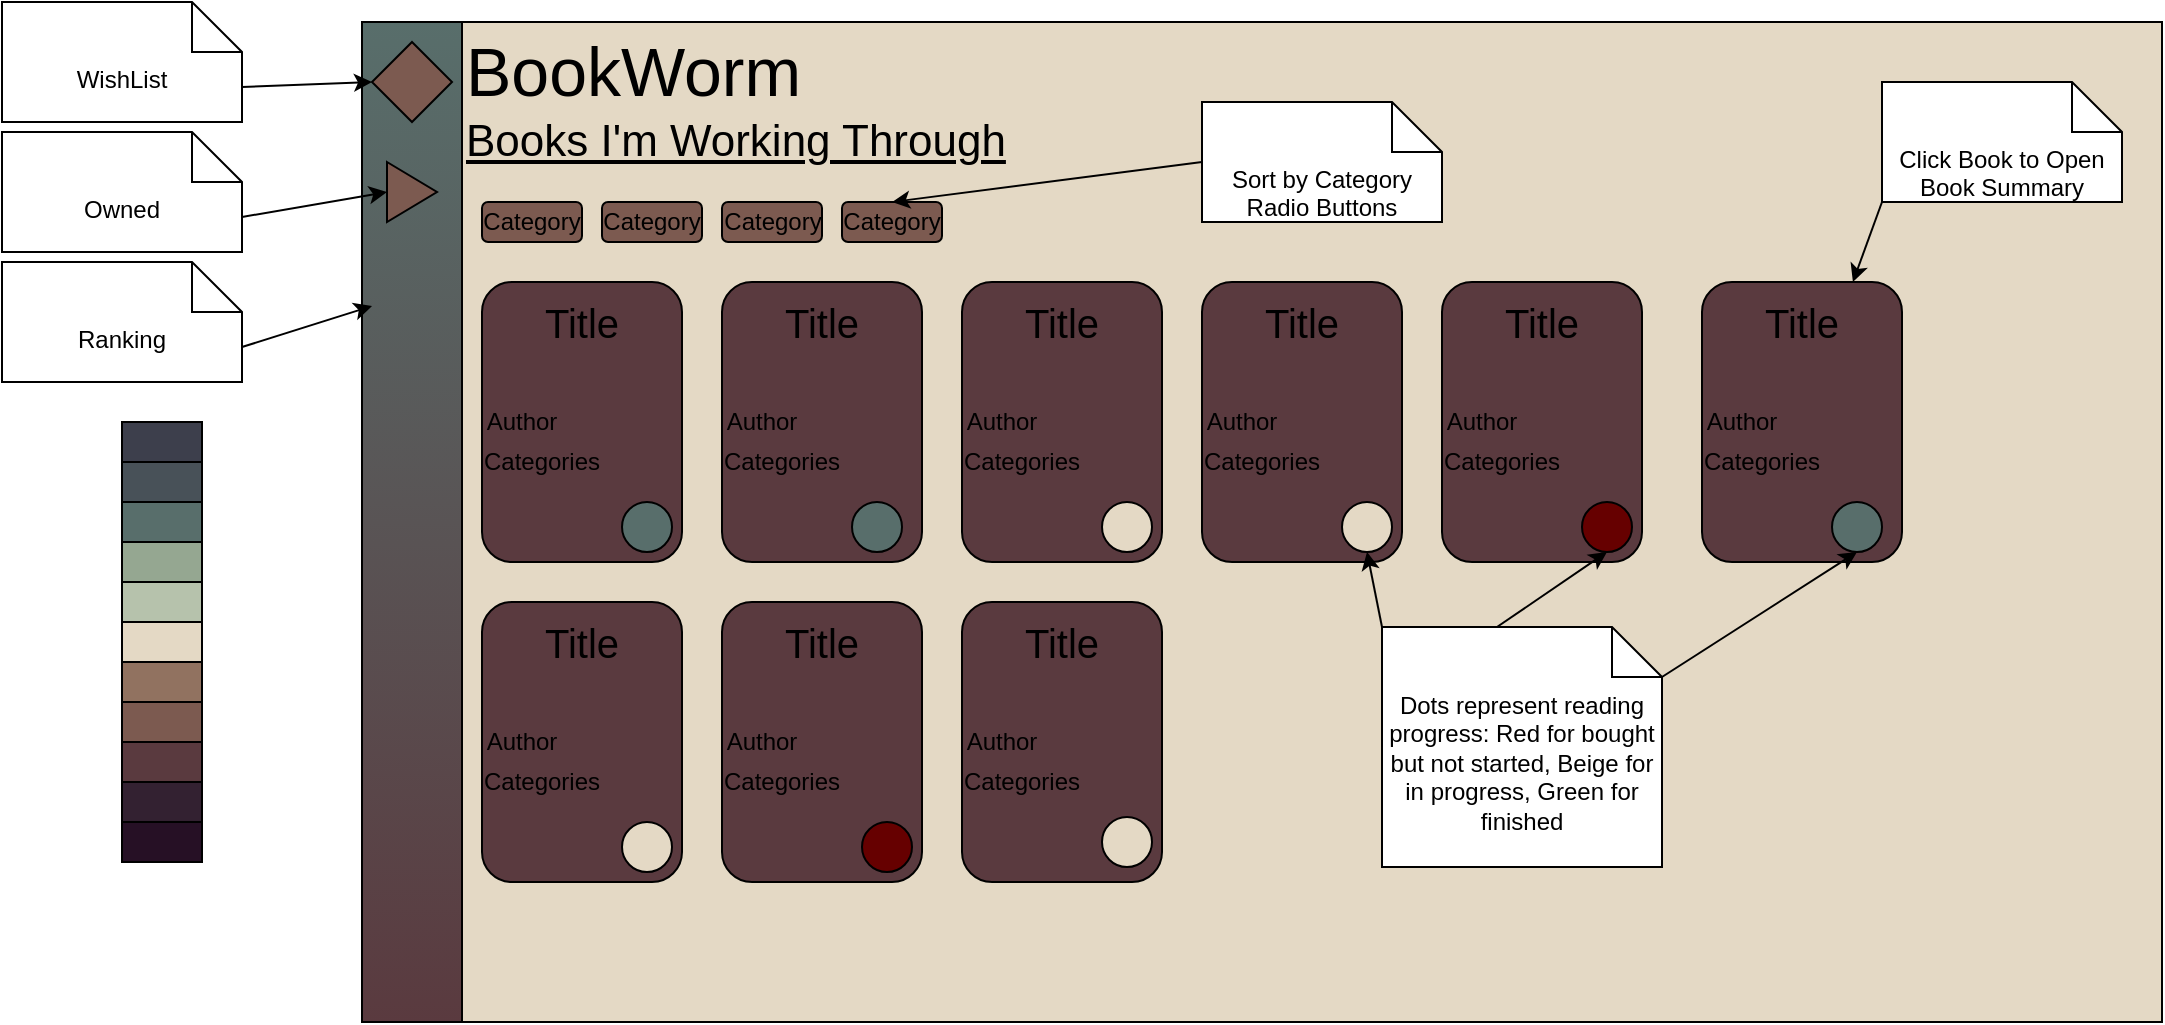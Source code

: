 <mxfile version="13.9.9" type="device"><diagram id="CptaTpy7Moo9n8Bu0WbH" name="Page-1"><mxGraphModel dx="2148" dy="665" grid="1" gridSize="10" guides="1" tooltips="1" connect="1" arrows="1" fold="1" page="1" pageScale="1" pageWidth="850" pageHeight="1100" math="0" shadow="0"><root><mxCell id="0"/><mxCell id="1" parent="0"/><mxCell id="3V5e5Vp1G81NT-0HTs4x-1" value="" style="whiteSpace=wrap;html=1;fillColor=#E4D9C5;" parent="1" vertex="1"><mxGeometry x="40" y="40" width="900" height="500" as="geometry"/></mxCell><mxCell id="3V5e5Vp1G81NT-0HTs4x-2" value="" style="rounded=0;whiteSpace=wrap;html=1;fillColor=#586E6B;gradientColor=#5A3A3F;" parent="1" vertex="1"><mxGeometry x="40" y="40" width="50" height="500" as="geometry"/></mxCell><mxCell id="3V5e5Vp1G81NT-0HTs4x-3" value="&lt;font style=&quot;font-size: 34px&quot;&gt;BookWorm&lt;/font&gt;" style="text;html=1;strokeColor=none;fillColor=none;align=left;verticalAlign=middle;whiteSpace=wrap;rounded=0;" parent="1" vertex="1"><mxGeometry x="90" y="40" width="200" height="50" as="geometry"/></mxCell><mxCell id="3V5e5Vp1G81NT-0HTs4x-4" value="&lt;font style=&quot;font-size: 22px&quot;&gt;&lt;u&gt;Books I'm Working Through&lt;/u&gt;&lt;/font&gt;" style="text;html=1;strokeColor=none;fillColor=none;align=left;verticalAlign=middle;whiteSpace=wrap;rounded=0;" parent="1" vertex="1"><mxGeometry x="90" y="90" width="320" height="20" as="geometry"/></mxCell><mxCell id="3V5e5Vp1G81NT-0HTs4x-5" value="" style="rounded=1;whiteSpace=wrap;html=1;fillColor=#5A3A3F;" parent="1" vertex="1"><mxGeometry x="100" y="170" width="100" height="140" as="geometry"/></mxCell><mxCell id="3V5e5Vp1G81NT-0HTs4x-6" value="" style="rounded=1;whiteSpace=wrap;html=1;fillColor=#7C5A50;" parent="1" vertex="1"><mxGeometry x="100" y="130" width="50" height="20" as="geometry"/></mxCell><mxCell id="3V5e5Vp1G81NT-0HTs4x-7" value="" style="rounded=1;whiteSpace=wrap;html=1;fillColor=#7C5A50;" parent="1" vertex="1"><mxGeometry x="160" y="130" width="50" height="20" as="geometry"/></mxCell><mxCell id="3V5e5Vp1G81NT-0HTs4x-8" value="" style="rounded=1;whiteSpace=wrap;html=1;fillColor=#7C5A50;" parent="1" vertex="1"><mxGeometry x="220" y="130" width="50" height="20" as="geometry"/></mxCell><mxCell id="3V5e5Vp1G81NT-0HTs4x-9" value="" style="rounded=1;whiteSpace=wrap;html=1;fillColor=#7C5A50;" parent="1" vertex="1"><mxGeometry x="280" y="130" width="50" height="20" as="geometry"/></mxCell><mxCell id="3V5e5Vp1G81NT-0HTs4x-10" value="Category" style="text;html=1;strokeColor=none;fillColor=none;align=center;verticalAlign=middle;whiteSpace=wrap;rounded=0;" parent="1" vertex="1"><mxGeometry x="105" y="130" width="40" height="20" as="geometry"/></mxCell><mxCell id="3V5e5Vp1G81NT-0HTs4x-11" value="Category" style="text;html=1;strokeColor=none;fillColor=none;align=center;verticalAlign=middle;whiteSpace=wrap;rounded=0;" parent="1" vertex="1"><mxGeometry x="165" y="130" width="40" height="20" as="geometry"/></mxCell><mxCell id="3V5e5Vp1G81NT-0HTs4x-12" value="Category" style="text;html=1;strokeColor=none;fillColor=none;align=center;verticalAlign=middle;whiteSpace=wrap;rounded=0;" parent="1" vertex="1"><mxGeometry x="222.5" y="130" width="45" height="20" as="geometry"/></mxCell><mxCell id="3V5e5Vp1G81NT-0HTs4x-13" value="Category" style="text;html=1;strokeColor=none;fillColor=none;align=center;verticalAlign=middle;whiteSpace=wrap;rounded=0;" parent="1" vertex="1"><mxGeometry x="285" y="130" width="40" height="20" as="geometry"/></mxCell><mxCell id="3V5e5Vp1G81NT-0HTs4x-14" value="&lt;font style=&quot;font-size: 20px&quot;&gt;Title&lt;/font&gt;" style="text;html=1;strokeColor=none;fillColor=none;align=center;verticalAlign=middle;whiteSpace=wrap;rounded=0;" parent="1" vertex="1"><mxGeometry x="130" y="180" width="40" height="20" as="geometry"/></mxCell><mxCell id="3V5e5Vp1G81NT-0HTs4x-15" value="Author" style="text;html=1;strokeColor=none;fillColor=none;align=center;verticalAlign=middle;whiteSpace=wrap;rounded=0;" parent="1" vertex="1"><mxGeometry x="100" y="230" width="40" height="20" as="geometry"/></mxCell><mxCell id="3V5e5Vp1G81NT-0HTs4x-16" value="Categories" style="text;html=1;strokeColor=none;fillColor=none;align=center;verticalAlign=middle;whiteSpace=wrap;rounded=0;" parent="1" vertex="1"><mxGeometry x="110" y="250" width="40" height="20" as="geometry"/></mxCell><mxCell id="3V5e5Vp1G81NT-0HTs4x-18" value="" style="rounded=1;whiteSpace=wrap;html=1;fillColor=#5A3A3F;" parent="1" vertex="1"><mxGeometry x="220" y="170" width="100" height="140" as="geometry"/></mxCell><mxCell id="3V5e5Vp1G81NT-0HTs4x-19" value="&lt;font style=&quot;font-size: 20px&quot;&gt;Title&lt;/font&gt;" style="text;html=1;strokeColor=none;fillColor=none;align=center;verticalAlign=middle;whiteSpace=wrap;rounded=0;" parent="1" vertex="1"><mxGeometry x="250" y="180" width="40" height="20" as="geometry"/></mxCell><mxCell id="3V5e5Vp1G81NT-0HTs4x-20" value="Author" style="text;html=1;strokeColor=none;fillColor=none;align=center;verticalAlign=middle;whiteSpace=wrap;rounded=0;" parent="1" vertex="1"><mxGeometry x="220" y="230" width="40" height="20" as="geometry"/></mxCell><mxCell id="3V5e5Vp1G81NT-0HTs4x-21" value="Categories" style="text;html=1;strokeColor=none;fillColor=none;align=center;verticalAlign=middle;whiteSpace=wrap;rounded=0;" parent="1" vertex="1"><mxGeometry x="230" y="250" width="40" height="20" as="geometry"/></mxCell><mxCell id="3V5e5Vp1G81NT-0HTs4x-23" value="" style="rounded=1;whiteSpace=wrap;html=1;fillColor=#5A3A3F;" parent="1" vertex="1"><mxGeometry x="340" y="170" width="100" height="140" as="geometry"/></mxCell><mxCell id="3V5e5Vp1G81NT-0HTs4x-24" value="&lt;font style=&quot;font-size: 20px&quot;&gt;Title&lt;/font&gt;" style="text;html=1;strokeColor=none;fillColor=none;align=center;verticalAlign=middle;whiteSpace=wrap;rounded=0;" parent="1" vertex="1"><mxGeometry x="370" y="180" width="40" height="20" as="geometry"/></mxCell><mxCell id="3V5e5Vp1G81NT-0HTs4x-25" value="Author" style="text;html=1;strokeColor=none;fillColor=none;align=center;verticalAlign=middle;whiteSpace=wrap;rounded=0;" parent="1" vertex="1"><mxGeometry x="340" y="230" width="40" height="20" as="geometry"/></mxCell><mxCell id="3V5e5Vp1G81NT-0HTs4x-26" value="Categories" style="text;html=1;strokeColor=none;fillColor=none;align=center;verticalAlign=middle;whiteSpace=wrap;rounded=0;" parent="1" vertex="1"><mxGeometry x="350" y="250" width="40" height="20" as="geometry"/></mxCell><mxCell id="3V5e5Vp1G81NT-0HTs4x-28" value="" style="rounded=1;whiteSpace=wrap;html=1;fillColor=#5A3A3F;" parent="1" vertex="1"><mxGeometry x="460" y="170" width="100" height="140" as="geometry"/></mxCell><mxCell id="3V5e5Vp1G81NT-0HTs4x-29" value="&lt;font style=&quot;font-size: 20px&quot;&gt;Title&lt;/font&gt;" style="text;html=1;strokeColor=none;fillColor=none;align=center;verticalAlign=middle;whiteSpace=wrap;rounded=0;" parent="1" vertex="1"><mxGeometry x="490" y="180" width="40" height="20" as="geometry"/></mxCell><mxCell id="3V5e5Vp1G81NT-0HTs4x-30" value="Author" style="text;html=1;strokeColor=none;fillColor=none;align=center;verticalAlign=middle;whiteSpace=wrap;rounded=0;" parent="1" vertex="1"><mxGeometry x="460" y="230" width="40" height="20" as="geometry"/></mxCell><mxCell id="3V5e5Vp1G81NT-0HTs4x-31" value="Categories" style="text;html=1;strokeColor=none;fillColor=none;align=center;verticalAlign=middle;whiteSpace=wrap;rounded=0;" parent="1" vertex="1"><mxGeometry x="470" y="250" width="40" height="20" as="geometry"/></mxCell><mxCell id="3V5e5Vp1G81NT-0HTs4x-33" value="" style="rounded=1;whiteSpace=wrap;html=1;fillColor=#5A3A3F;" parent="1" vertex="1"><mxGeometry x="580" y="170" width="100" height="140" as="geometry"/></mxCell><mxCell id="3V5e5Vp1G81NT-0HTs4x-34" value="&lt;font style=&quot;font-size: 20px&quot;&gt;Title&lt;/font&gt;" style="text;html=1;strokeColor=none;fillColor=none;align=center;verticalAlign=middle;whiteSpace=wrap;rounded=0;" parent="1" vertex="1"><mxGeometry x="610" y="180" width="40" height="20" as="geometry"/></mxCell><mxCell id="3V5e5Vp1G81NT-0HTs4x-35" value="Author" style="text;html=1;strokeColor=none;fillColor=none;align=center;verticalAlign=middle;whiteSpace=wrap;rounded=0;" parent="1" vertex="1"><mxGeometry x="580" y="230" width="40" height="20" as="geometry"/></mxCell><mxCell id="3V5e5Vp1G81NT-0HTs4x-36" value="Categories" style="text;html=1;strokeColor=none;fillColor=none;align=center;verticalAlign=middle;whiteSpace=wrap;rounded=0;" parent="1" vertex="1"><mxGeometry x="590" y="250" width="40" height="20" as="geometry"/></mxCell><mxCell id="3V5e5Vp1G81NT-0HTs4x-38" value="" style="rounded=1;whiteSpace=wrap;html=1;fillColor=#5A3A3F;" parent="1" vertex="1"><mxGeometry x="710" y="170" width="100" height="140" as="geometry"/></mxCell><mxCell id="3V5e5Vp1G81NT-0HTs4x-39" value="&lt;font style=&quot;font-size: 20px&quot;&gt;Title&lt;/font&gt;" style="text;html=1;strokeColor=none;fillColor=none;align=center;verticalAlign=middle;whiteSpace=wrap;rounded=0;" parent="1" vertex="1"><mxGeometry x="740" y="180" width="40" height="20" as="geometry"/></mxCell><mxCell id="3V5e5Vp1G81NT-0HTs4x-40" value="Author" style="text;html=1;strokeColor=none;fillColor=none;align=center;verticalAlign=middle;whiteSpace=wrap;rounded=0;" parent="1" vertex="1"><mxGeometry x="710" y="230" width="40" height="20" as="geometry"/></mxCell><mxCell id="3V5e5Vp1G81NT-0HTs4x-41" value="Categories" style="text;html=1;strokeColor=none;fillColor=none;align=center;verticalAlign=middle;whiteSpace=wrap;rounded=0;" parent="1" vertex="1"><mxGeometry x="720" y="250" width="40" height="20" as="geometry"/></mxCell><mxCell id="3V5e5Vp1G81NT-0HTs4x-43" value="" style="rounded=1;whiteSpace=wrap;html=1;fillColor=#5A3A3F;" parent="1" vertex="1"><mxGeometry x="100" y="330" width="100" height="140" as="geometry"/></mxCell><mxCell id="3V5e5Vp1G81NT-0HTs4x-44" value="&lt;font style=&quot;font-size: 20px&quot;&gt;Title&lt;/font&gt;" style="text;html=1;strokeColor=none;fillColor=none;align=center;verticalAlign=middle;whiteSpace=wrap;rounded=0;" parent="1" vertex="1"><mxGeometry x="130" y="340" width="40" height="20" as="geometry"/></mxCell><mxCell id="3V5e5Vp1G81NT-0HTs4x-45" value="Author" style="text;html=1;strokeColor=none;fillColor=none;align=center;verticalAlign=middle;whiteSpace=wrap;rounded=0;" parent="1" vertex="1"><mxGeometry x="100" y="390" width="40" height="20" as="geometry"/></mxCell><mxCell id="3V5e5Vp1G81NT-0HTs4x-46" value="Categories" style="text;html=1;strokeColor=none;fillColor=none;align=center;verticalAlign=middle;whiteSpace=wrap;rounded=0;" parent="1" vertex="1"><mxGeometry x="110" y="410" width="40" height="20" as="geometry"/></mxCell><mxCell id="3V5e5Vp1G81NT-0HTs4x-48" value="" style="rounded=1;whiteSpace=wrap;html=1;fillColor=#5A3A3F;" parent="1" vertex="1"><mxGeometry x="220" y="330" width="100" height="140" as="geometry"/></mxCell><mxCell id="3V5e5Vp1G81NT-0HTs4x-49" value="&lt;font style=&quot;font-size: 20px&quot;&gt;Title&lt;/font&gt;" style="text;html=1;strokeColor=none;fillColor=none;align=center;verticalAlign=middle;whiteSpace=wrap;rounded=0;" parent="1" vertex="1"><mxGeometry x="250" y="340" width="40" height="20" as="geometry"/></mxCell><mxCell id="3V5e5Vp1G81NT-0HTs4x-50" value="Author" style="text;html=1;strokeColor=none;fillColor=none;align=center;verticalAlign=middle;whiteSpace=wrap;rounded=0;" parent="1" vertex="1"><mxGeometry x="220" y="390" width="40" height="20" as="geometry"/></mxCell><mxCell id="3V5e5Vp1G81NT-0HTs4x-51" value="Categories" style="text;html=1;strokeColor=none;fillColor=none;align=center;verticalAlign=middle;whiteSpace=wrap;rounded=0;" parent="1" vertex="1"><mxGeometry x="230" y="410" width="40" height="20" as="geometry"/></mxCell><mxCell id="3V5e5Vp1G81NT-0HTs4x-53" value="" style="rounded=1;whiteSpace=wrap;html=1;fillColor=#5A3A3F;" parent="1" vertex="1"><mxGeometry x="340" y="330" width="100" height="140" as="geometry"/></mxCell><mxCell id="3V5e5Vp1G81NT-0HTs4x-54" value="&lt;font style=&quot;font-size: 20px&quot;&gt;Title&lt;/font&gt;" style="text;html=1;strokeColor=none;fillColor=none;align=center;verticalAlign=middle;whiteSpace=wrap;rounded=0;" parent="1" vertex="1"><mxGeometry x="370" y="340" width="40" height="20" as="geometry"/></mxCell><mxCell id="3V5e5Vp1G81NT-0HTs4x-55" value="Author" style="text;html=1;strokeColor=none;fillColor=none;align=center;verticalAlign=middle;whiteSpace=wrap;rounded=0;" parent="1" vertex="1"><mxGeometry x="340" y="390" width="40" height="20" as="geometry"/></mxCell><mxCell id="3V5e5Vp1G81NT-0HTs4x-56" value="Categories" style="text;html=1;strokeColor=none;fillColor=none;align=center;verticalAlign=middle;whiteSpace=wrap;rounded=0;" parent="1" vertex="1"><mxGeometry x="350" y="410" width="40" height="20" as="geometry"/></mxCell><mxCell id="3V5e5Vp1G81NT-0HTs4x-60" value="" style="rhombus;whiteSpace=wrap;html=1;fillColor=#7C5A50;" parent="1" vertex="1"><mxGeometry x="45" y="50" width="40" height="40" as="geometry"/></mxCell><mxCell id="3V5e5Vp1G81NT-0HTs4x-61" value="" style="triangle;whiteSpace=wrap;html=1;fillColor=#7C5A50;" parent="1" vertex="1"><mxGeometry x="52.5" y="110" width="25" height="30" as="geometry"/></mxCell><mxCell id="3V5e5Vp1G81NT-0HTs4x-62" value="" style="shape=image;html=1;verticalAlign=top;verticalLabelPosition=bottom;labelBackgroundColor=#7C5A50;imageAspect=0;aspect=fixed;image=https://cdn0.iconfinder.com/data/icons/neu-game/24/game_leaderboard_rank_ranking_competition-128.png;fillColor=#784B2E;labelBorderColor=#5A3A3F;fontColor=#7C5A50;" parent="1" vertex="1"><mxGeometry x="45" y="152" width="40" height="40" as="geometry"/></mxCell><mxCell id="3V5e5Vp1G81NT-0HTs4x-63" value="Ranking" style="shape=note2;boundedLbl=1;whiteSpace=wrap;html=1;size=25;verticalAlign=top;align=center;fillColor=#FFFFFF;" parent="1" vertex="1"><mxGeometry x="-140" y="160" width="120" height="60" as="geometry"/></mxCell><mxCell id="3V5e5Vp1G81NT-0HTs4x-64" value="Owned" style="shape=note2;boundedLbl=1;whiteSpace=wrap;html=1;size=25;verticalAlign=top;align=center;fillColor=#FFFFFF;" parent="1" vertex="1"><mxGeometry x="-140" y="95" width="120" height="60" as="geometry"/></mxCell><mxCell id="3V5e5Vp1G81NT-0HTs4x-65" value="WishList" style="shape=note2;boundedLbl=1;whiteSpace=wrap;html=1;size=25;verticalAlign=top;align=center;fillColor=#FFFFFF;" parent="1" vertex="1"><mxGeometry x="-140" y="30" width="120" height="60" as="geometry"/></mxCell><mxCell id="3V5e5Vp1G81NT-0HTs4x-67" value="Sort by Category Radio Buttons" style="shape=note2;boundedLbl=1;whiteSpace=wrap;html=1;size=25;verticalAlign=top;align=center;fillColor=#FFFFFF;" parent="1" vertex="1"><mxGeometry x="460" y="80" width="120" height="60" as="geometry"/></mxCell><mxCell id="3V5e5Vp1G81NT-0HTs4x-69" value="" style="endArrow=classic;html=1;exitX=0;exitY=0;exitDx=120;exitDy=42.5;exitPerimeter=0;entryX=0;entryY=0.5;entryDx=0;entryDy=0;" parent="1" source="3V5e5Vp1G81NT-0HTs4x-65" target="3V5e5Vp1G81NT-0HTs4x-60" edge="1"><mxGeometry width="50" height="50" relative="1" as="geometry"><mxPoint x="480" y="340" as="sourcePoint"/><mxPoint x="530" y="290" as="targetPoint"/></mxGeometry></mxCell><mxCell id="3V5e5Vp1G81NT-0HTs4x-70" value="" style="endArrow=classic;html=1;exitX=0;exitY=0;exitDx=120;exitDy=42.5;exitPerimeter=0;entryX=0;entryY=0.5;entryDx=0;entryDy=0;" parent="1" source="3V5e5Vp1G81NT-0HTs4x-64" target="3V5e5Vp1G81NT-0HTs4x-61" edge="1"><mxGeometry width="50" height="50" relative="1" as="geometry"><mxPoint x="-10" y="82.5" as="sourcePoint"/><mxPoint x="55" y="80" as="targetPoint"/></mxGeometry></mxCell><mxCell id="3V5e5Vp1G81NT-0HTs4x-71" value="" style="endArrow=classic;html=1;exitX=0;exitY=0;exitDx=120;exitDy=42.5;exitPerimeter=0;entryX=0;entryY=0.75;entryDx=0;entryDy=0;" parent="1" source="3V5e5Vp1G81NT-0HTs4x-63" target="3V5e5Vp1G81NT-0HTs4x-62" edge="1"><mxGeometry width="50" height="50" relative="1" as="geometry"><mxPoint y="92.5" as="sourcePoint"/><mxPoint x="65" y="90" as="targetPoint"/></mxGeometry></mxCell><mxCell id="3V5e5Vp1G81NT-0HTs4x-72" value="" style="endArrow=classic;html=1;exitX=0;exitY=0.5;exitDx=0;exitDy=0;exitPerimeter=0;entryX=0.5;entryY=0;entryDx=0;entryDy=0;" parent="1" source="3V5e5Vp1G81NT-0HTs4x-67" target="3V5e5Vp1G81NT-0HTs4x-13" edge="1"><mxGeometry width="50" height="50" relative="1" as="geometry"><mxPoint x="-10" y="212.5" as="sourcePoint"/><mxPoint x="55" y="192" as="targetPoint"/></mxGeometry></mxCell><mxCell id="3V5e5Vp1G81NT-0HTs4x-75" value="" style="rounded=0;whiteSpace=wrap;html=1;fillColor=#3d3f4c;" parent="1" vertex="1"><mxGeometry x="-80" y="240" width="40" height="20" as="geometry"/></mxCell><mxCell id="3V5e5Vp1G81NT-0HTs4x-76" value="" style="rounded=0;whiteSpace=wrap;html=1;fillColor=#485158;" parent="1" vertex="1"><mxGeometry x="-80" y="260" width="40" height="20" as="geometry"/></mxCell><mxCell id="3V5e5Vp1G81NT-0HTs4x-77" value="" style="rounded=0;whiteSpace=wrap;html=1;fillColor=#586E6B;" parent="1" vertex="1"><mxGeometry x="-80" y="280" width="40" height="20" as="geometry"/></mxCell><mxCell id="3V5e5Vp1G81NT-0HTs4x-78" value="" style="rounded=0;whiteSpace=wrap;html=1;fillColor=#95a791;" parent="1" vertex="1"><mxGeometry x="-80" y="300" width="40" height="20" as="geometry"/></mxCell><mxCell id="3V5e5Vp1G81NT-0HTs4x-79" value="" style="rounded=0;whiteSpace=wrap;html=1;fillColor=#917260;" parent="1" vertex="1"><mxGeometry x="-80" y="360" width="40" height="20" as="geometry"/></mxCell><mxCell id="3V5e5Vp1G81NT-0HTs4x-80" value="" style="rounded=0;whiteSpace=wrap;html=1;fillColor=#7c5a50;" parent="1" vertex="1"><mxGeometry x="-80" y="380" width="40" height="20" as="geometry"/></mxCell><mxCell id="3V5e5Vp1G81NT-0HTs4x-81" value="" style="rounded=0;whiteSpace=wrap;html=1;fillColor=#5a3a3f;" parent="1" vertex="1"><mxGeometry x="-80" y="400" width="40" height="20" as="geometry"/></mxCell><mxCell id="3V5e5Vp1G81NT-0HTs4x-82" value="" style="rounded=0;whiteSpace=wrap;html=1;fillColor=#332131;" parent="1" vertex="1"><mxGeometry x="-80" y="420" width="40" height="20" as="geometry"/></mxCell><mxCell id="3V5e5Vp1G81NT-0HTs4x-83" value="" style="rounded=0;whiteSpace=wrap;html=1;fillColor=#261025;" parent="1" vertex="1"><mxGeometry x="-80" y="440" width="40" height="20" as="geometry"/></mxCell><mxCell id="3V5e5Vp1G81NT-0HTs4x-84" value="" style="rounded=0;whiteSpace=wrap;html=1;fillColor=#e4d9c5;" parent="1" vertex="1"><mxGeometry x="-80" y="340" width="40" height="20" as="geometry"/></mxCell><mxCell id="3V5e5Vp1G81NT-0HTs4x-85" value="" style="rounded=0;whiteSpace=wrap;html=1;fillColor=#b6c2ac;" parent="1" vertex="1"><mxGeometry x="-80" y="320" width="40" height="20" as="geometry"/></mxCell><mxCell id="3V5e5Vp1G81NT-0HTs4x-86" value="Click Book to Open Book Summary" style="shape=note2;boundedLbl=1;whiteSpace=wrap;html=1;size=25;verticalAlign=top;align=center;fillColor=#FFFFFF;" parent="1" vertex="1"><mxGeometry x="800" y="70" width="120" height="60" as="geometry"/></mxCell><mxCell id="3V5e5Vp1G81NT-0HTs4x-87" value="" style="endArrow=classic;html=1;exitX=0;exitY=1;exitDx=0;exitDy=0;exitPerimeter=0;" parent="1" source="3V5e5Vp1G81NT-0HTs4x-86" target="3V5e5Vp1G81NT-0HTs4x-38" edge="1"><mxGeometry width="50" height="50" relative="1" as="geometry"><mxPoint x="400" y="360" as="sourcePoint"/><mxPoint x="450" y="310" as="targetPoint"/></mxGeometry></mxCell><mxCell id="3V5e5Vp1G81NT-0HTs4x-97" value="" style="ellipse;whiteSpace=wrap;html=1;aspect=fixed;labelBackgroundColor=#5A3A3F;fillColor=#586E6B;" parent="1" vertex="1"><mxGeometry x="170" y="280" width="25" height="25" as="geometry"/></mxCell><mxCell id="3V5e5Vp1G81NT-0HTs4x-98" value="" style="ellipse;whiteSpace=wrap;html=1;aspect=fixed;labelBackgroundColor=#5A3A3F;fillColor=#586E6B;" parent="1" vertex="1"><mxGeometry x="285" y="280" width="25" height="25" as="geometry"/></mxCell><mxCell id="3V5e5Vp1G81NT-0HTs4x-99" value="" style="ellipse;whiteSpace=wrap;html=1;aspect=fixed;labelBackgroundColor=#5A3A3F;fillColor=#586E6B;" parent="1" vertex="1"><mxGeometry x="775" y="280" width="25" height="25" as="geometry"/></mxCell><mxCell id="3V5e5Vp1G81NT-0HTs4x-100" value="" style="ellipse;whiteSpace=wrap;html=1;aspect=fixed;labelBackgroundColor=#5A3A3F;fillColor=#E4D9C5;" parent="1" vertex="1"><mxGeometry x="410" y="280" width="25" height="25" as="geometry"/></mxCell><mxCell id="3V5e5Vp1G81NT-0HTs4x-101" value="" style="ellipse;whiteSpace=wrap;html=1;aspect=fixed;labelBackgroundColor=#5A3A3F;fillColor=#E4D9C5;" parent="1" vertex="1"><mxGeometry x="530" y="280" width="25" height="25" as="geometry"/></mxCell><mxCell id="3V5e5Vp1G81NT-0HTs4x-102" value="" style="ellipse;whiteSpace=wrap;html=1;aspect=fixed;labelBackgroundColor=#5A3A3F;fillColor=#E4D9C5;" parent="1" vertex="1"><mxGeometry x="170" y="440" width="25" height="25" as="geometry"/></mxCell><mxCell id="3V5e5Vp1G81NT-0HTs4x-103" value="" style="ellipse;whiteSpace=wrap;html=1;aspect=fixed;labelBackgroundColor=#5A3A3F;fillColor=#E4D9C5;" parent="1" vertex="1"><mxGeometry x="410" y="437.5" width="25" height="25" as="geometry"/></mxCell><mxCell id="3V5e5Vp1G81NT-0HTs4x-104" value="" style="ellipse;whiteSpace=wrap;html=1;aspect=fixed;labelBackgroundColor=#5A3A3F;fillColor=#660000;" parent="1" vertex="1"><mxGeometry x="650" y="280" width="25" height="25" as="geometry"/></mxCell><mxCell id="3V5e5Vp1G81NT-0HTs4x-105" value="" style="ellipse;whiteSpace=wrap;html=1;aspect=fixed;labelBackgroundColor=#5A3A3F;fillColor=#660000;" parent="1" vertex="1"><mxGeometry x="290" y="440" width="25" height="25" as="geometry"/></mxCell><mxCell id="3V5e5Vp1G81NT-0HTs4x-106" value="Dots represent reading progress: Red for bought but not started, Beige for in progress, Green for finished" style="shape=note2;boundedLbl=1;whiteSpace=wrap;html=1;size=25;verticalAlign=top;align=center;fillColor=#FFFFFF;" parent="1" vertex="1"><mxGeometry x="550" y="342.5" width="140" height="120" as="geometry"/></mxCell><mxCell id="3V5e5Vp1G81NT-0HTs4x-108" value="" style="endArrow=classic;html=1;entryX=0.5;entryY=1;entryDx=0;entryDy=0;exitX=0;exitY=0;exitDx=0;exitDy=0;exitPerimeter=0;" parent="1" source="3V5e5Vp1G81NT-0HTs4x-106" target="3V5e5Vp1G81NT-0HTs4x-101" edge="1"><mxGeometry width="50" height="50" relative="1" as="geometry"><mxPoint x="540" y="400" as="sourcePoint"/><mxPoint x="590" y="350" as="targetPoint"/></mxGeometry></mxCell><mxCell id="3V5e5Vp1G81NT-0HTs4x-109" value="" style="endArrow=classic;html=1;entryX=0.5;entryY=1;entryDx=0;entryDy=0;exitX=0;exitY=0;exitDx=57.5;exitDy=0;exitPerimeter=0;" parent="1" source="3V5e5Vp1G81NT-0HTs4x-106" target="3V5e5Vp1G81NT-0HTs4x-104" edge="1"><mxGeometry width="50" height="50" relative="1" as="geometry"><mxPoint x="620" y="340" as="sourcePoint"/><mxPoint x="590" y="350" as="targetPoint"/></mxGeometry></mxCell><mxCell id="3V5e5Vp1G81NT-0HTs4x-110" value="" style="endArrow=classic;html=1;exitX=0;exitY=0;exitDx=140;exitDy=25;exitPerimeter=0;entryX=0.5;entryY=1;entryDx=0;entryDy=0;" parent="1" source="3V5e5Vp1G81NT-0HTs4x-106" target="3V5e5Vp1G81NT-0HTs4x-99" edge="1"><mxGeometry width="50" height="50" relative="1" as="geometry"><mxPoint x="540" y="400" as="sourcePoint"/><mxPoint x="590" y="350" as="targetPoint"/></mxGeometry></mxCell></root></mxGraphModel></diagram></mxfile>